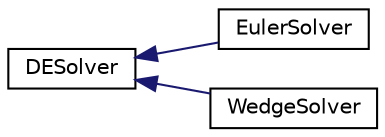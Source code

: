 digraph "Graphical Class Hierarchy"
{
  edge [fontname="Helvetica",fontsize="10",labelfontname="Helvetica",labelfontsize="10"];
  node [fontname="Helvetica",fontsize="10",shape=record];
  rankdir="LR";
  Node0 [label="DESolver",height=0.2,width=0.4,color="black", fillcolor="white", style="filled",URL="$classDESolver.html"];
  Node0 -> Node1 [dir="back",color="midnightblue",fontsize="10",style="solid",fontname="Helvetica"];
  Node1 [label="EulerSolver",height=0.2,width=0.4,color="black", fillcolor="white", style="filled",URL="$classEulerSolver.html"];
  Node0 -> Node2 [dir="back",color="midnightblue",fontsize="10",style="solid",fontname="Helvetica"];
  Node2 [label="WedgeSolver",height=0.2,width=0.4,color="black", fillcolor="white", style="filled",URL="$classWedgeSolver.html"];
}
